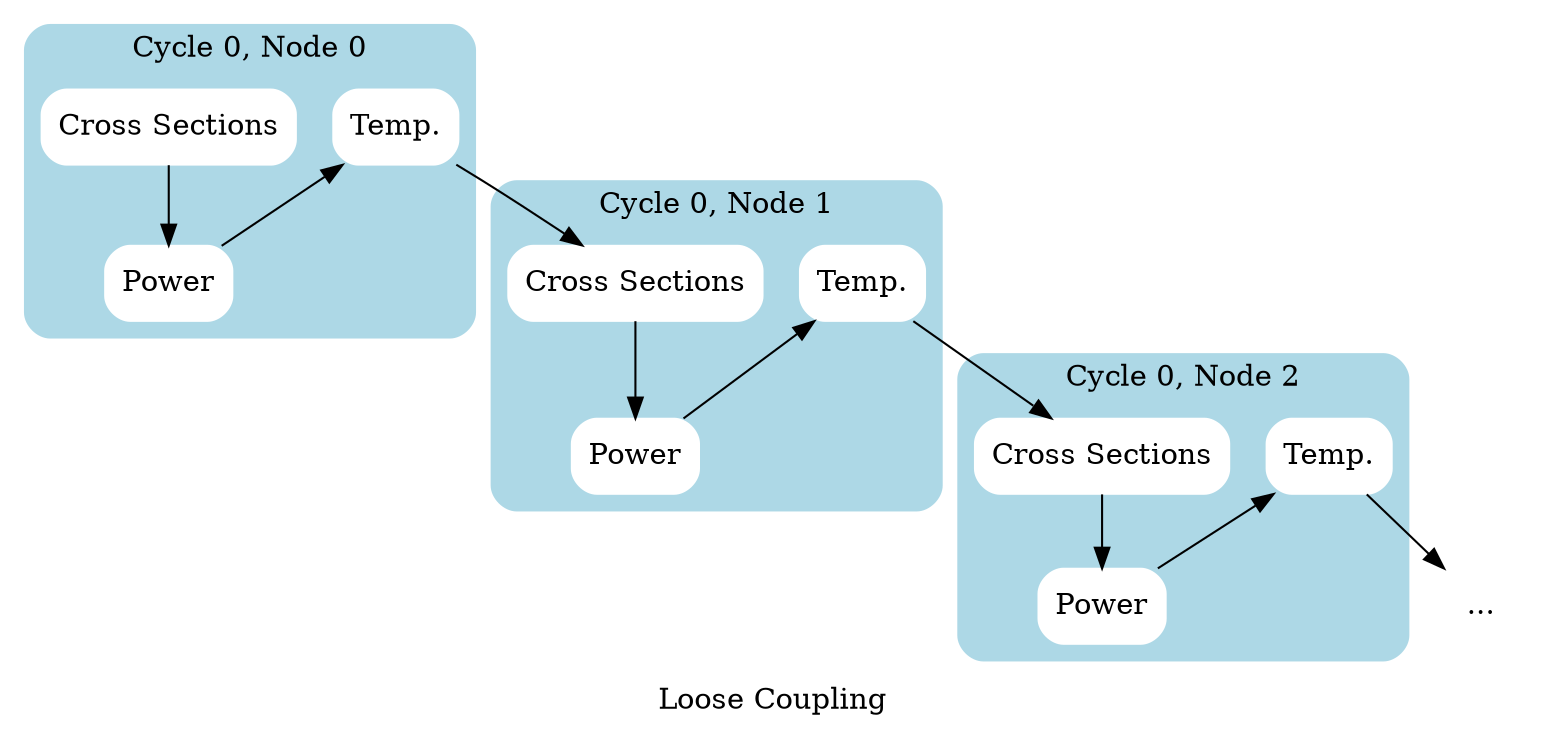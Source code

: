 digraph looseCoupling {
        label="Loose Coupling"
        layout="dot";
        rankdir=TB;
        a [label="Temp.", shape="Rec", style="rounded,filled", color="white"]
        a1 [label="Temp.", shape="Rec", style="rounded,filled", color="white"]
        a2 [label="Temp.", shape="Rec", style="rounded,filled", color="white"]
        b [label="Power", shape="Rec", style="rounded,filled", color="white"]
        b1 [label="Power", shape="Rec", style="rounded,filled", color="white"]
        b2 [label="Power", shape="Rec", style="rounded,filled", color="white"]
        c [label="Cross Sections", shape="Rec", style="rounded,filled", color="white"]
        c1 [label="Cross Sections", shape="Rec", style="rounded,filled", color="white"]
        c2 [label="Cross Sections", shape="Rec", style="rounded,filled", color="white"]
        d [label="...", shape="plaintext"]

        subgraph cluster_c00n00{
            label="Cycle 0, Node 0";
            style="rounded,filled";
            color=lightblue;
            c -> b
            b -> a [constraint=false]
        }
        a -> c1 //[constraint=false]
        subgraph cluster_c00n01{
            label="Cycle 0, Node 1"
            style="rounded,filled";
            color=lightblue;
            c1 -> b1
            b1 -> a1 [constraint=false]
        }
        a1 -> c2 //[constraint=false]
        subgraph cluster_c00n02{
            label="Cycle 0, Node 2"
            style="rounded,filled";
            color=lightblue;
            c2 -> b2
            b2 -> a2 [constraint=false]
        }
        a2 -> d //[constraint=false]
}